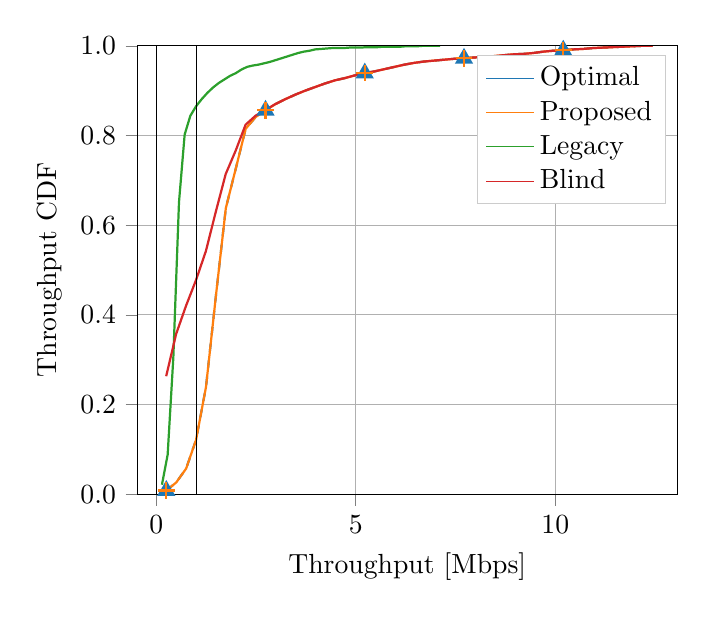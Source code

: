 % This file was created by matplotlib2tikz v0.6.18.
\begin{tikzpicture}

\definecolor{color0}{rgb}{0.122,0.467,0.706}
\definecolor{color1}{rgb}{1,0.498,0.055}
\definecolor{color2}{rgb}{0.173,0.627,0.173}
\definecolor{color3}{rgb}{0.839,0.153,0.157}

\begin{axis}[
legend cell align={left},
legend entries={{Optimal},{Proposed},{Legacy},{Blind}},
legend style={draw=white!80.0!black},
tick align=outside,
tick pos=left,
x grid style={white!69.02!black},
xlabel={Throughput [Mbps]},
xmajorgrids,
xmin=-0.471, xmax=13.053,
xtick={-5,0,5,10,15},
xticklabels={$-5$,$0$,$5$,$10$,$15$},
y grid style={white!69.02!black},
ylabel={Throughput CDF},
ymajorgrids,
ymin=0, ymax=1,
ytick={0,0.2,0.4,0.6,0.8,1},
yticklabels={$0.0$,$0.2$,$0.4$,$0.6$,$0.8$,$1.0$}
]
\addlegendimage{no markers, color0}
\addlegendimage{no markers, color1}
\addlegendimage{no markers, color2}
\addlegendimage{no markers, color3}
\addplot [thick, color0, dashed, mark=triangle*, mark size=3, mark repeat=10, mark options={solid}]
table [row sep=\\]{%
0.252	0.008 \\
0.501	0.026 \\
0.749	0.057 \\
0.998	0.121 \\
1.247	0.239 \\
1.495	0.442 \\
1.744	0.638 \\
1.993	0.726 \\
2.242	0.815 \\
2.49	0.841 \\
2.739	0.856 \\
2.988	0.87 \\
3.236	0.881 \\
3.485	0.891 \\
3.734	0.9 \\
3.982	0.908 \\
4.231	0.916 \\
4.48	0.923 \\
4.729	0.928 \\
4.977	0.934 \\
5.226	0.939 \\
5.475	0.943 \\
5.723	0.948 \\
5.972	0.953 \\
6.221	0.958 \\
6.469	0.962 \\
6.718	0.965 \\
6.967	0.967 \\
7.216	0.969 \\
7.464	0.971 \\
7.713	0.972 \\
7.962	0.974 \\
8.21	0.975 \\
8.459	0.977 \\
8.708	0.979 \\
8.956	0.981 \\
9.205	0.982 \\
9.454	0.984 \\
9.703	0.987 \\
9.951	0.989 \\
10.2	0.99 \\
10.449	0.992 \\
10.697	0.993 \\
10.946	0.995 \\
11.195	0.996 \\
11.443	0.997 \\
11.692	0.998 \\
11.941	0.999 \\
12.19	1.0 \\
12.438	1 \\
};
\addplot [thick, color1, mark=+, mark size=3, mark repeat=10, mark options={solid}]
table [row sep=\\]{%
0.252	0.008 \\
0.501	0.026 \\
0.749	0.057 \\
0.998	0.121 \\
1.247	0.239 \\
1.495	0.442 \\
1.744	0.638 \\
1.993	0.726 \\
2.242	0.815 \\
2.49	0.841 \\
2.739	0.856 \\
2.988	0.87 \\
3.236	0.881 \\
3.485	0.891 \\
3.734	0.9 \\
3.982	0.908 \\
4.231	0.916 \\
4.48	0.923 \\
4.729	0.928 \\
4.977	0.934 \\
5.226	0.939 \\
5.475	0.943 \\
5.723	0.948 \\
5.972	0.953 \\
6.221	0.958 \\
6.469	0.962 \\
6.718	0.965 \\
6.967	0.967 \\
7.216	0.969 \\
7.464	0.971 \\
7.713	0.972 \\
7.962	0.974 \\
8.21	0.975 \\
8.459	0.977 \\
8.708	0.979 \\
8.956	0.981 \\
9.205	0.982 \\
9.454	0.984 \\
9.703	0.987 \\
9.951	0.989 \\
10.2	0.99 \\
10.449	0.992 \\
10.697	0.993 \\
10.946	0.995 \\
11.195	0.996 \\
11.443	0.997 \\
11.692	0.998 \\
11.941	0.999 \\
12.19	1.0 \\
12.438	1 \\
};
\addplot [thick, color2]
table [row sep=\\]{%
0.143	0.021 \\
0.286	0.088 \\
0.428	0.304 \\
0.57	0.651 \\
0.712	0.802 \\
0.855	0.844 \\
0.997	0.865 \\
1.139	0.881 \\
1.281	0.895 \\
1.424	0.907 \\
1.566	0.917 \\
1.708	0.925 \\
1.85	0.933 \\
1.993	0.939 \\
2.135	0.947 \\
2.277	0.953 \\
2.42	0.956 \\
2.562	0.958 \\
2.704	0.961 \\
2.846	0.964 \\
2.989	0.968 \\
3.131	0.972 \\
3.273	0.976 \\
3.415	0.98 \\
3.558	0.984 \\
3.7	0.987 \\
3.842	0.989 \\
3.985	0.992 \\
4.127	0.993 \\
4.269	0.994 \\
4.411	0.995 \\
4.554	0.995 \\
4.696	0.995 \\
4.838	0.996 \\
4.98	0.996 \\
5.123	0.996 \\
5.265	0.997 \\
5.407	0.997 \\
5.549	0.997 \\
5.692	0.998 \\
5.834	0.998 \\
5.976	0.998 \\
6.119	0.998 \\
6.261	0.999 \\
6.403	0.999 \\
6.545	0.999 \\
6.688	1.0 \\
6.83	1.0 \\
6.972	1.0 \\
7.114	1 \\
};
\addplot [thick, color3]
table [row sep=\\]{%
0.249	0.263 \\
0.498	0.357 \\
0.746	0.42 \\
0.995	0.477 \\
1.244	0.542 \\
1.493	0.63 \\
1.741	0.714 \\
1.99	0.766 \\
2.239	0.824 \\
2.488	0.844 \\
2.736	0.857 \\
2.985	0.87 \\
3.234	0.881 \\
3.483	0.891 \\
3.731	0.9 \\
3.98	0.908 \\
4.229	0.916 \\
4.478	0.923 \\
4.727	0.928 \\
4.975	0.934 \\
5.224	0.939 \\
5.473	0.943 \\
5.722	0.948 \\
5.97	0.953 \\
6.219	0.958 \\
6.468	0.962 \\
6.717	0.965 \\
6.965	0.967 \\
7.214	0.969 \\
7.463	0.971 \\
7.712	0.972 \\
7.96	0.974 \\
8.209	0.975 \\
8.458	0.977 \\
8.707	0.979 \\
8.956	0.981 \\
9.204	0.982 \\
9.453	0.984 \\
9.702	0.987 \\
9.951	0.989 \\
10.199	0.99 \\
10.448	0.992 \\
10.697	0.993 \\
10.946	0.995 \\
11.194	0.996 \\
11.443	0.997 \\
11.692	0.998 \\
11.941	0.999 \\
12.189	1.0 \\
12.438	1 \\
};
\path [draw=black, fill opacity=0] (axis cs:0,0)
--(axis cs:0,1);

\path [draw=black, fill opacity=0] (axis cs:1,0)
--(axis cs:1,1);

\path [draw=black, fill opacity=0] (axis cs:-0.471,0)
--(axis cs:13.053,0);

\path [draw=black, fill opacity=0] (axis cs:-0.471,1)
--(axis cs:13.053,1);

\end{axis}

\end{tikzpicture}